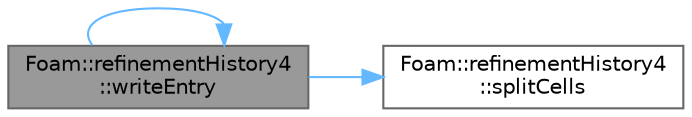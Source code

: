 digraph "Foam::refinementHistory4::writeEntry"
{
 // LATEX_PDF_SIZE
  bgcolor="transparent";
  edge [fontname=Helvetica,fontsize=10,labelfontname=Helvetica,labelfontsize=10];
  node [fontname=Helvetica,fontsize=10,shape=box,height=0.2,width=0.4];
  rankdir="LR";
  Node1 [id="Node000001",label="Foam::refinementHistory4\l::writeEntry",height=0.2,width=0.4,color="gray40", fillcolor="grey60", style="filled", fontcolor="black",tooltip=" "];
  Node1 -> Node2 [id="edge1_Node000001_Node000002",color="steelblue1",style="solid",tooltip=" "];
  Node2 [id="Node000002",label="Foam::refinementHistory4\l::splitCells",height=0.2,width=0.4,color="grey40", fillcolor="white", style="filled",URL="$classFoam_1_1refinementHistory4.html#a564ba7a5f0d9e924b578e81e4fd7cbc6",tooltip=" "];
  Node1 -> Node1 [id="edge2_Node000001_Node000001",color="steelblue1",style="solid",tooltip=" "];
}
